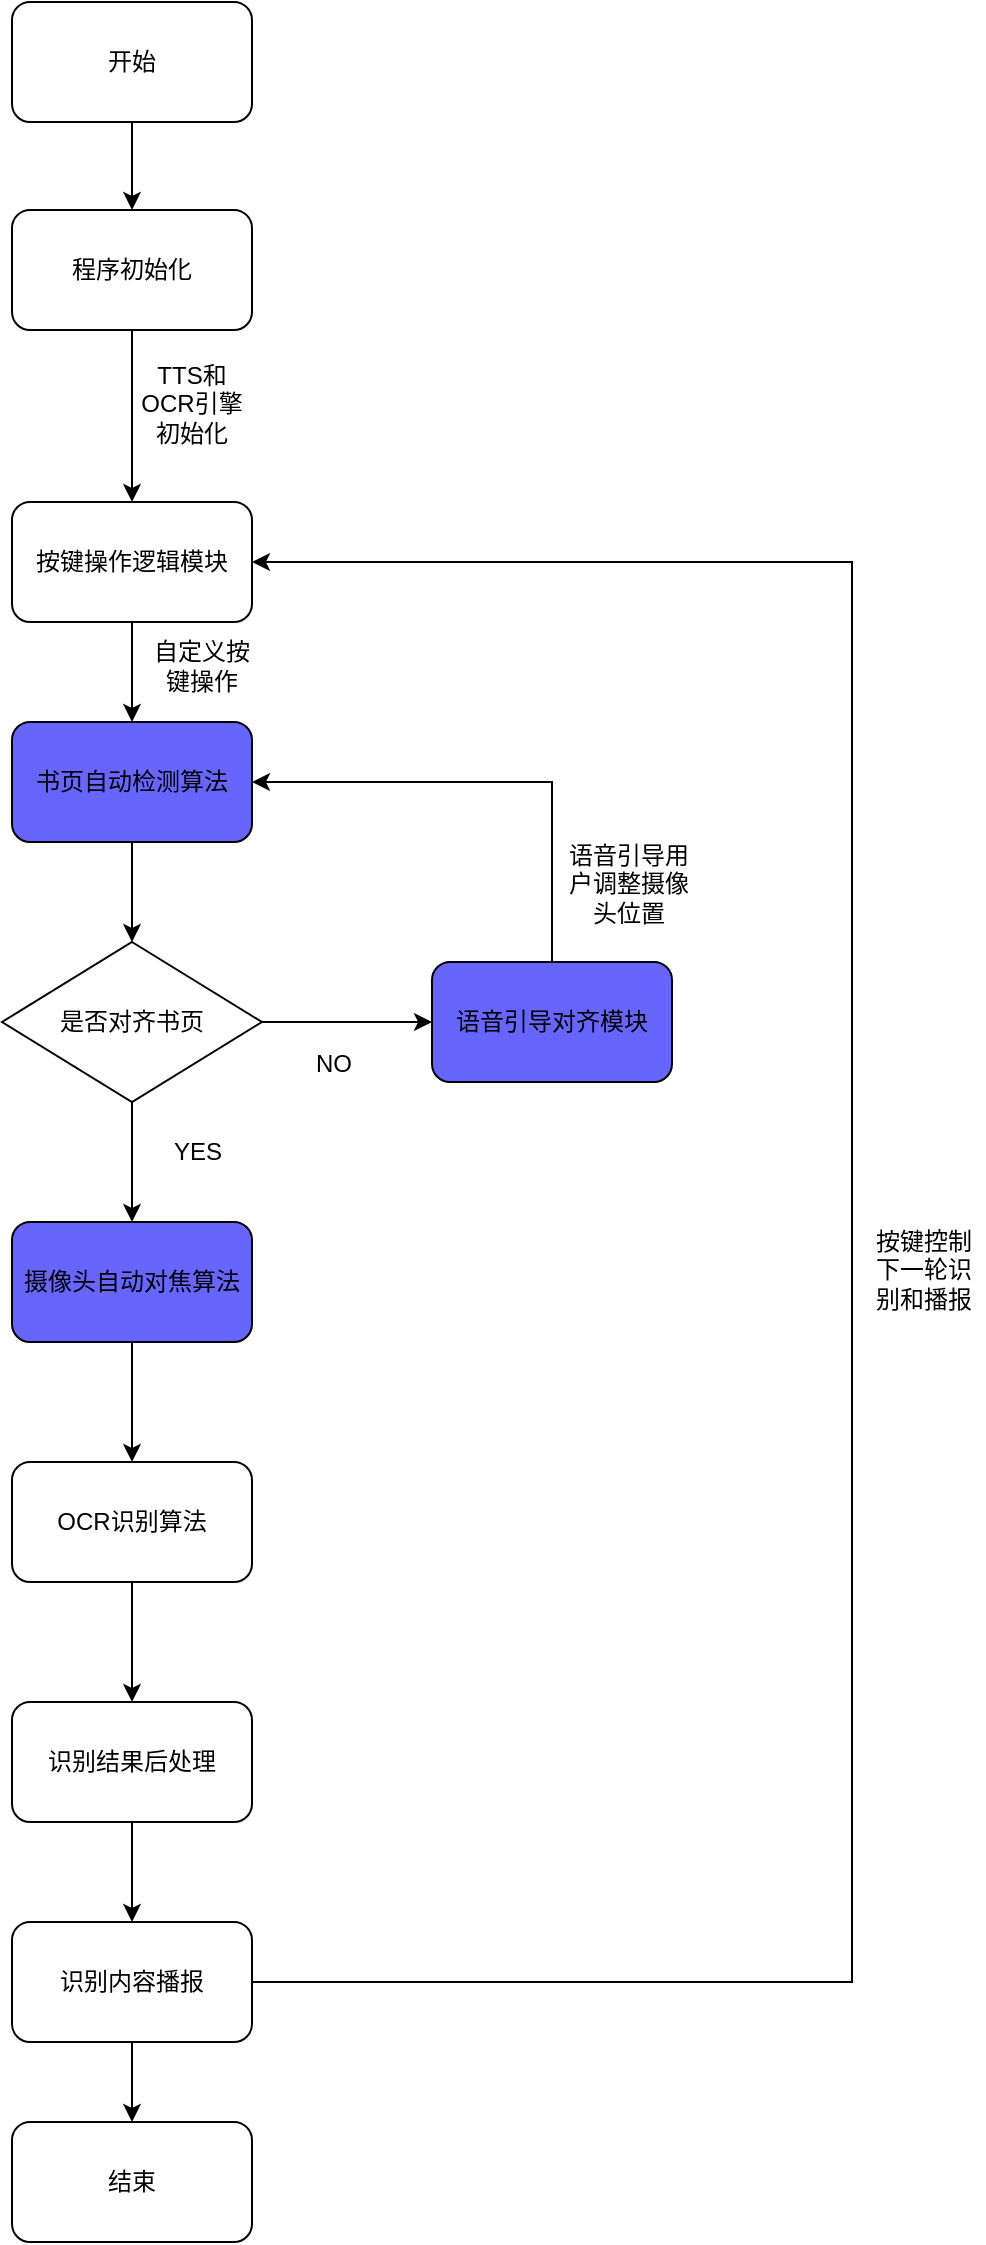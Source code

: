 <mxfile version="22.1.11" type="github">
  <diagram name="第 1 页" id="hjqKrQYHotEAEBPnxXeC">
    <mxGraphModel dx="2019" dy="1124" grid="0" gridSize="10" guides="1" tooltips="1" connect="1" arrows="1" fold="1" page="1" pageScale="1" pageWidth="2339" pageHeight="3300" math="0" shadow="0">
      <root>
        <mxCell id="0" />
        <mxCell id="1" parent="0" />
        <mxCell id="eR14lbWkHuxjIn46nBXs-12" value="" style="edgeStyle=orthogonalEdgeStyle;rounded=0;orthogonalLoop=1;jettySize=auto;html=1;" edge="1" parent="1" source="eR14lbWkHuxjIn46nBXs-1" target="eR14lbWkHuxjIn46nBXs-2">
          <mxGeometry relative="1" as="geometry" />
        </mxCell>
        <mxCell id="eR14lbWkHuxjIn46nBXs-1" value="开始" style="rounded=1;whiteSpace=wrap;html=1;" vertex="1" parent="1">
          <mxGeometry x="880" y="110" width="120" height="60" as="geometry" />
        </mxCell>
        <mxCell id="eR14lbWkHuxjIn46nBXs-13" value="" style="edgeStyle=orthogonalEdgeStyle;rounded=0;orthogonalLoop=1;jettySize=auto;html=1;" edge="1" parent="1" source="eR14lbWkHuxjIn46nBXs-2" target="eR14lbWkHuxjIn46nBXs-3">
          <mxGeometry relative="1" as="geometry" />
        </mxCell>
        <mxCell id="eR14lbWkHuxjIn46nBXs-2" value="程序初始化" style="rounded=1;whiteSpace=wrap;html=1;" vertex="1" parent="1">
          <mxGeometry x="880" y="214" width="120" height="60" as="geometry" />
        </mxCell>
        <mxCell id="eR14lbWkHuxjIn46nBXs-14" value="" style="edgeStyle=orthogonalEdgeStyle;rounded=0;orthogonalLoop=1;jettySize=auto;html=1;" edge="1" parent="1" source="eR14lbWkHuxjIn46nBXs-3" target="eR14lbWkHuxjIn46nBXs-4">
          <mxGeometry relative="1" as="geometry" />
        </mxCell>
        <mxCell id="eR14lbWkHuxjIn46nBXs-3" value="按键操作逻辑模块" style="rounded=1;whiteSpace=wrap;html=1;" vertex="1" parent="1">
          <mxGeometry x="880" y="360" width="120" height="60" as="geometry" />
        </mxCell>
        <mxCell id="eR14lbWkHuxjIn46nBXs-15" value="" style="edgeStyle=orthogonalEdgeStyle;rounded=0;orthogonalLoop=1;jettySize=auto;html=1;" edge="1" parent="1" source="eR14lbWkHuxjIn46nBXs-4" target="eR14lbWkHuxjIn46nBXs-5">
          <mxGeometry relative="1" as="geometry" />
        </mxCell>
        <mxCell id="eR14lbWkHuxjIn46nBXs-4" value="书页自动检测算法" style="rounded=1;whiteSpace=wrap;html=1;fillColor=#6666FF;" vertex="1" parent="1">
          <mxGeometry x="880" y="470" width="120" height="60" as="geometry" />
        </mxCell>
        <mxCell id="eR14lbWkHuxjIn46nBXs-16" value="" style="edgeStyle=orthogonalEdgeStyle;rounded=0;orthogonalLoop=1;jettySize=auto;html=1;" edge="1" parent="1" source="eR14lbWkHuxjIn46nBXs-5" target="eR14lbWkHuxjIn46nBXs-6">
          <mxGeometry relative="1" as="geometry" />
        </mxCell>
        <mxCell id="eR14lbWkHuxjIn46nBXs-20" value="" style="edgeStyle=orthogonalEdgeStyle;rounded=0;orthogonalLoop=1;jettySize=auto;html=1;" edge="1" parent="1" source="eR14lbWkHuxjIn46nBXs-5" target="eR14lbWkHuxjIn46nBXs-7">
          <mxGeometry relative="1" as="geometry" />
        </mxCell>
        <mxCell id="eR14lbWkHuxjIn46nBXs-5" value="是否对齐书页" style="rhombus;whiteSpace=wrap;html=1;" vertex="1" parent="1">
          <mxGeometry x="875" y="580" width="130" height="80" as="geometry" />
        </mxCell>
        <mxCell id="eR14lbWkHuxjIn46nBXs-17" value="" style="edgeStyle=orthogonalEdgeStyle;rounded=0;orthogonalLoop=1;jettySize=auto;html=1;" edge="1" parent="1" source="eR14lbWkHuxjIn46nBXs-6" target="eR14lbWkHuxjIn46nBXs-9">
          <mxGeometry relative="1" as="geometry" />
        </mxCell>
        <mxCell id="eR14lbWkHuxjIn46nBXs-6" value="摄像头自动对焦算法" style="rounded=1;whiteSpace=wrap;html=1;fillColor=#6666FF;" vertex="1" parent="1">
          <mxGeometry x="880" y="720" width="120" height="60" as="geometry" />
        </mxCell>
        <mxCell id="eR14lbWkHuxjIn46nBXs-21" style="edgeStyle=orthogonalEdgeStyle;rounded=0;orthogonalLoop=1;jettySize=auto;html=1;entryX=1;entryY=0.5;entryDx=0;entryDy=0;" edge="1" parent="1" source="eR14lbWkHuxjIn46nBXs-7" target="eR14lbWkHuxjIn46nBXs-4">
          <mxGeometry relative="1" as="geometry">
            <Array as="points">
              <mxPoint x="1150" y="500" />
            </Array>
          </mxGeometry>
        </mxCell>
        <mxCell id="eR14lbWkHuxjIn46nBXs-7" value="语音引导对齐模块" style="rounded=1;whiteSpace=wrap;html=1;fillColor=#6666FF;" vertex="1" parent="1">
          <mxGeometry x="1090" y="590" width="120" height="60" as="geometry" />
        </mxCell>
        <mxCell id="eR14lbWkHuxjIn46nBXs-18" value="" style="edgeStyle=orthogonalEdgeStyle;rounded=0;orthogonalLoop=1;jettySize=auto;html=1;" edge="1" parent="1" source="eR14lbWkHuxjIn46nBXs-9" target="eR14lbWkHuxjIn46nBXs-10">
          <mxGeometry relative="1" as="geometry" />
        </mxCell>
        <mxCell id="eR14lbWkHuxjIn46nBXs-9" value="OCR识别算法" style="rounded=1;whiteSpace=wrap;html=1;" vertex="1" parent="1">
          <mxGeometry x="880" y="840" width="120" height="60" as="geometry" />
        </mxCell>
        <mxCell id="eR14lbWkHuxjIn46nBXs-19" value="" style="edgeStyle=orthogonalEdgeStyle;rounded=0;orthogonalLoop=1;jettySize=auto;html=1;" edge="1" parent="1" source="eR14lbWkHuxjIn46nBXs-10" target="eR14lbWkHuxjIn46nBXs-11">
          <mxGeometry relative="1" as="geometry" />
        </mxCell>
        <mxCell id="eR14lbWkHuxjIn46nBXs-10" value="识别结果后处理" style="rounded=1;whiteSpace=wrap;html=1;" vertex="1" parent="1">
          <mxGeometry x="880" y="960" width="120" height="60" as="geometry" />
        </mxCell>
        <mxCell id="eR14lbWkHuxjIn46nBXs-22" style="edgeStyle=orthogonalEdgeStyle;rounded=0;orthogonalLoop=1;jettySize=auto;html=1;entryX=1;entryY=0.5;entryDx=0;entryDy=0;" edge="1" parent="1" source="eR14lbWkHuxjIn46nBXs-11" target="eR14lbWkHuxjIn46nBXs-3">
          <mxGeometry relative="1" as="geometry">
            <Array as="points">
              <mxPoint x="1300" y="1100" />
              <mxPoint x="1300" y="390" />
            </Array>
          </mxGeometry>
        </mxCell>
        <mxCell id="eR14lbWkHuxjIn46nBXs-24" value="" style="edgeStyle=orthogonalEdgeStyle;rounded=0;orthogonalLoop=1;jettySize=auto;html=1;" edge="1" parent="1" source="eR14lbWkHuxjIn46nBXs-11" target="eR14lbWkHuxjIn46nBXs-23">
          <mxGeometry relative="1" as="geometry" />
        </mxCell>
        <mxCell id="eR14lbWkHuxjIn46nBXs-11" value="识别内容播报" style="rounded=1;whiteSpace=wrap;html=1;" vertex="1" parent="1">
          <mxGeometry x="880" y="1070" width="120" height="60" as="geometry" />
        </mxCell>
        <mxCell id="eR14lbWkHuxjIn46nBXs-23" value="结束" style="rounded=1;whiteSpace=wrap;html=1;" vertex="1" parent="1">
          <mxGeometry x="880" y="1170" width="120" height="60" as="geometry" />
        </mxCell>
        <mxCell id="eR14lbWkHuxjIn46nBXs-25" value="NO" style="text;html=1;strokeColor=none;fillColor=none;align=center;verticalAlign=middle;whiteSpace=wrap;rounded=0;" vertex="1" parent="1">
          <mxGeometry x="1011" y="626" width="60" height="30" as="geometry" />
        </mxCell>
        <mxCell id="eR14lbWkHuxjIn46nBXs-28" value="自定义按键操作" style="text;html=1;strokeColor=none;fillColor=none;align=center;verticalAlign=middle;whiteSpace=wrap;rounded=0;" vertex="1" parent="1">
          <mxGeometry x="945" y="427" width="60" height="30" as="geometry" />
        </mxCell>
        <mxCell id="eR14lbWkHuxjIn46nBXs-29" value="TTS和OCR引擎初始化" style="text;html=1;strokeColor=none;fillColor=none;align=center;verticalAlign=middle;whiteSpace=wrap;rounded=0;" vertex="1" parent="1">
          <mxGeometry x="940" y="296" width="60" height="30" as="geometry" />
        </mxCell>
        <mxCell id="eR14lbWkHuxjIn46nBXs-30" value="YES" style="text;html=1;strokeColor=none;fillColor=none;align=center;verticalAlign=middle;whiteSpace=wrap;rounded=0;" vertex="1" parent="1">
          <mxGeometry x="943" y="670" width="60" height="30" as="geometry" />
        </mxCell>
        <mxCell id="eR14lbWkHuxjIn46nBXs-31" value="语音引导用户调整摄像头位置" style="text;html=1;strokeColor=none;fillColor=none;align=center;verticalAlign=middle;whiteSpace=wrap;rounded=0;" vertex="1" parent="1">
          <mxGeometry x="1153" y="536" width="71" height="30" as="geometry" />
        </mxCell>
        <mxCell id="eR14lbWkHuxjIn46nBXs-32" value="按键控制下一轮识别和播报" style="text;html=1;strokeColor=none;fillColor=none;align=center;verticalAlign=middle;whiteSpace=wrap;rounded=0;" vertex="1" parent="1">
          <mxGeometry x="1306" y="729" width="60" height="30" as="geometry" />
        </mxCell>
      </root>
    </mxGraphModel>
  </diagram>
</mxfile>
